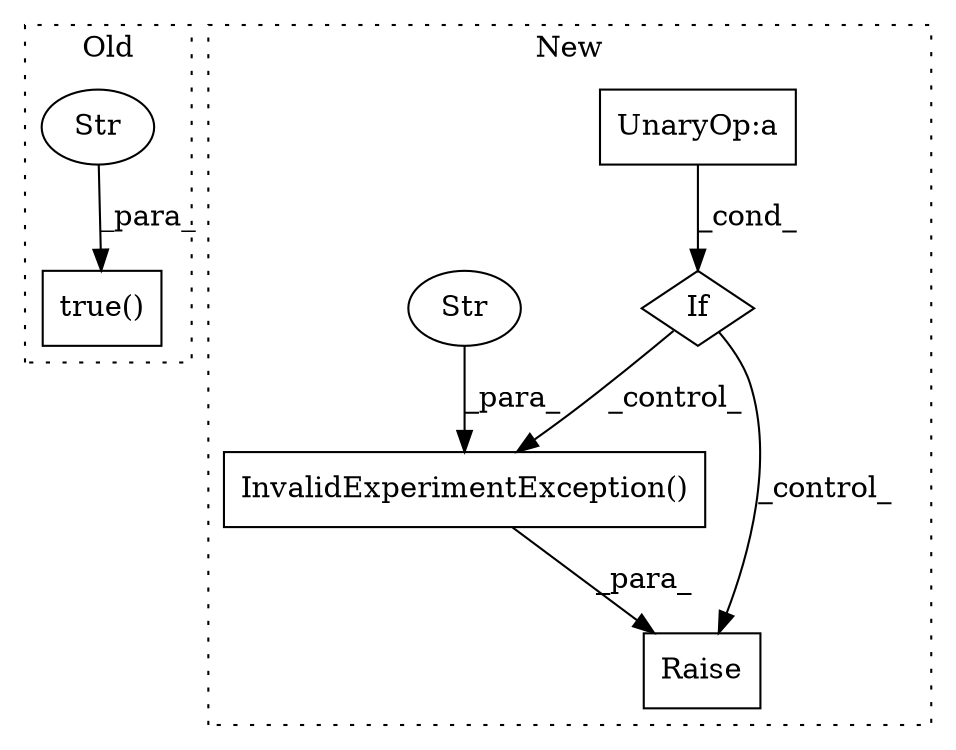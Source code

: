 digraph G {
subgraph cluster0 {
1 [label="true()" a="75" s="16284,16364" l="11,1" shape="box"];
5 [label="Str" a="66" s="16305" l="59" shape="ellipse"];
label = "Old";
style="dotted";
}
subgraph cluster1 {
2 [label="Raise" a="91" s="17005" l="6" shape="box"];
3 [label="If" a="96" s="16513" l="3" shape="diamond"];
4 [label="UnaryOp:a" a="61" s="16516" l="12" shape="box"];
6 [label="InvalidExperimentException()" a="75" s="17011,17110" l="55,15" shape="box"];
7 [label="Str" a="66" s="17066" l="44" shape="ellipse"];
label = "New";
style="dotted";
}
3 -> 2 [label="_control_"];
3 -> 6 [label="_control_"];
4 -> 3 [label="_cond_"];
5 -> 1 [label="_para_"];
6 -> 2 [label="_para_"];
7 -> 6 [label="_para_"];
}